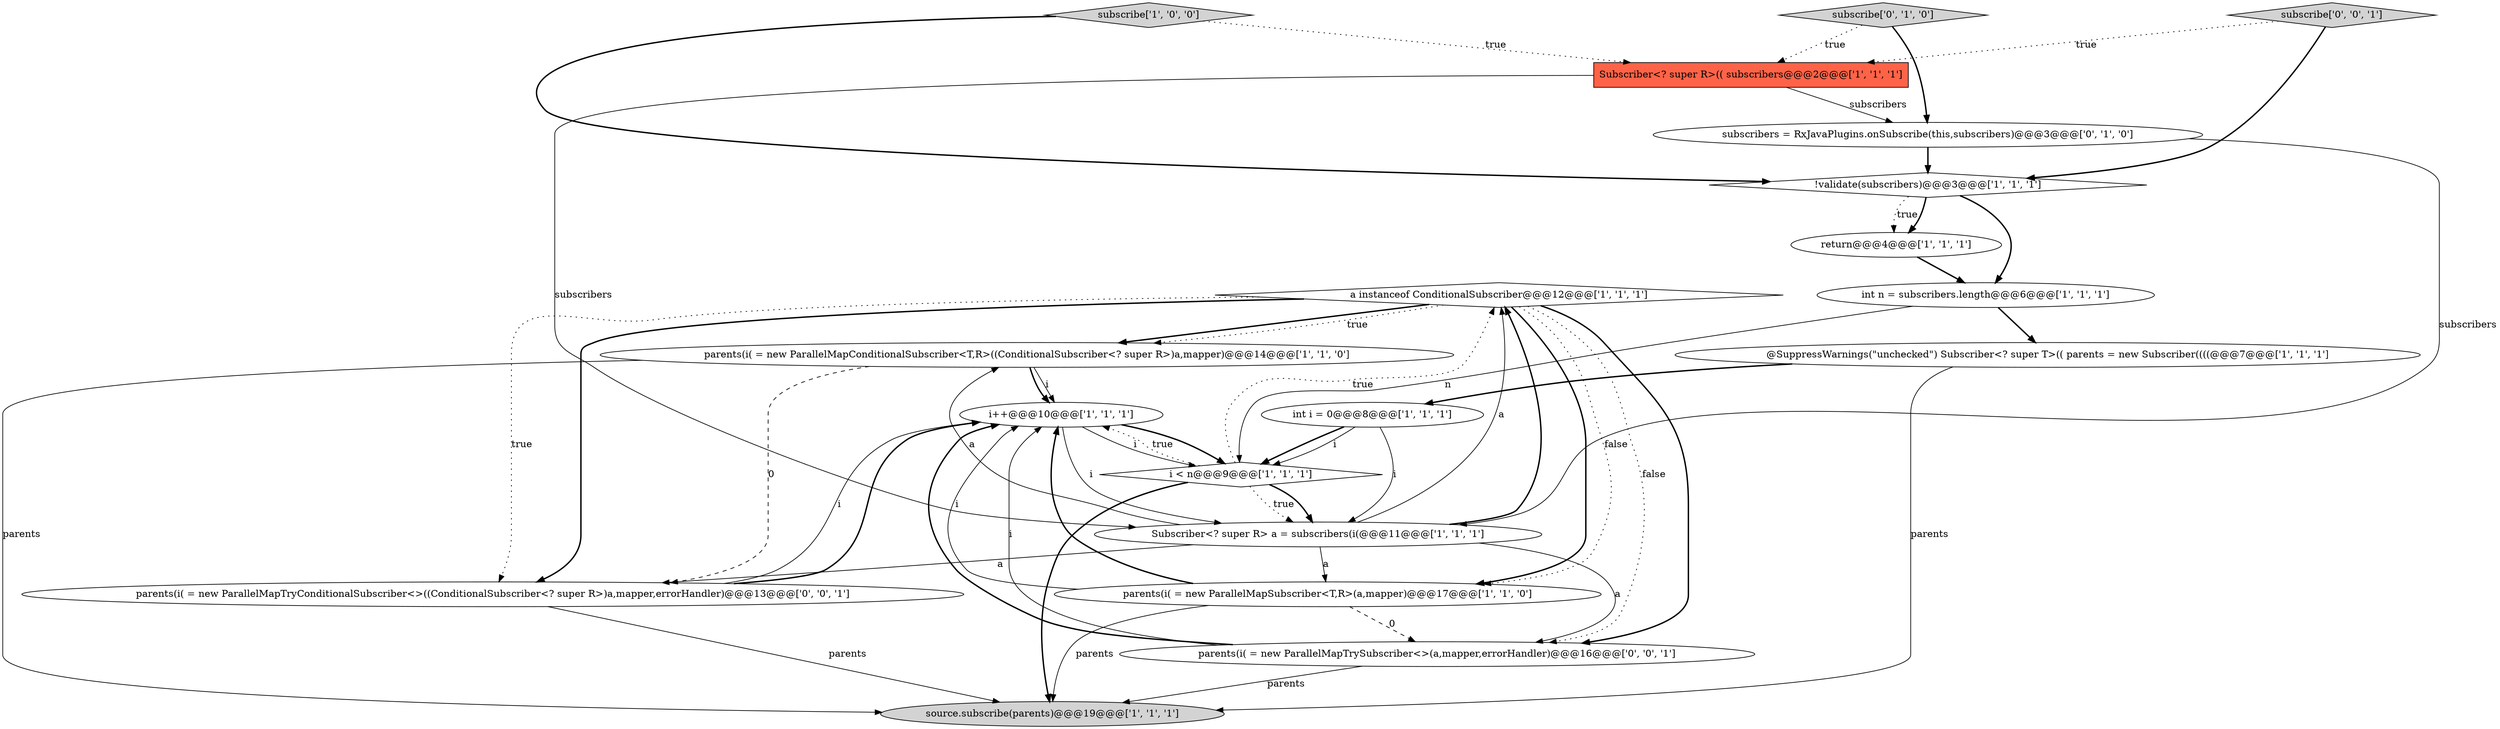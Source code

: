 digraph {
0 [style = filled, label = "a instanceof ConditionalSubscriber@@@12@@@['1', '1', '1']", fillcolor = white, shape = diamond image = "AAA0AAABBB1BBB"];
9 [style = filled, label = "@SuppressWarnings(\"unchecked\") Subscriber<? super T>(( parents = new Subscriber((((@@@7@@@['1', '1', '1']", fillcolor = white, shape = ellipse image = "AAA0AAABBB1BBB"];
5 [style = filled, label = "source.subscribe(parents)@@@19@@@['1', '1', '1']", fillcolor = lightgray, shape = ellipse image = "AAA0AAABBB1BBB"];
10 [style = filled, label = "Subscriber<? super R>(( subscribers@@@2@@@['1', '1', '1']", fillcolor = tomato, shape = box image = "AAA0AAABBB1BBB"];
16 [style = filled, label = "subscribe['0', '0', '1']", fillcolor = lightgray, shape = diamond image = "AAA0AAABBB3BBB"];
15 [style = filled, label = "subscribers = RxJavaPlugins.onSubscribe(this,subscribers)@@@3@@@['0', '1', '0']", fillcolor = white, shape = ellipse image = "AAA1AAABBB2BBB"];
6 [style = filled, label = "parents(i( = new ParallelMapConditionalSubscriber<T,R>((ConditionalSubscriber<? super R>)a,mapper)@@@14@@@['1', '1', '0']", fillcolor = white, shape = ellipse image = "AAA0AAABBB1BBB"];
14 [style = filled, label = "subscribe['0', '1', '0']", fillcolor = lightgray, shape = diamond image = "AAA0AAABBB2BBB"];
12 [style = filled, label = "i++@@@10@@@['1', '1', '1']", fillcolor = white, shape = ellipse image = "AAA0AAABBB1BBB"];
11 [style = filled, label = "subscribe['1', '0', '0']", fillcolor = lightgray, shape = diamond image = "AAA0AAABBB1BBB"];
18 [style = filled, label = "parents(i( = new ParallelMapTrySubscriber<>(a,mapper,errorHandler)@@@16@@@['0', '0', '1']", fillcolor = white, shape = ellipse image = "AAA0AAABBB3BBB"];
4 [style = filled, label = "parents(i( = new ParallelMapSubscriber<T,R>(a,mapper)@@@17@@@['1', '1', '0']", fillcolor = white, shape = ellipse image = "AAA0AAABBB1BBB"];
8 [style = filled, label = "int i = 0@@@8@@@['1', '1', '1']", fillcolor = white, shape = ellipse image = "AAA0AAABBB1BBB"];
1 [style = filled, label = "int n = subscribers.length@@@6@@@['1', '1', '1']", fillcolor = white, shape = ellipse image = "AAA0AAABBB1BBB"];
3 [style = filled, label = "Subscriber<? super R> a = subscribers(i(@@@11@@@['1', '1', '1']", fillcolor = white, shape = ellipse image = "AAA0AAABBB1BBB"];
13 [style = filled, label = "return@@@4@@@['1', '1', '1']", fillcolor = white, shape = ellipse image = "AAA0AAABBB1BBB"];
7 [style = filled, label = "!validate(subscribers)@@@3@@@['1', '1', '1']", fillcolor = white, shape = diamond image = "AAA0AAABBB1BBB"];
2 [style = filled, label = "i < n@@@9@@@['1', '1', '1']", fillcolor = white, shape = diamond image = "AAA0AAABBB1BBB"];
17 [style = filled, label = "parents(i( = new ParallelMapTryConditionalSubscriber<>((ConditionalSubscriber<? super R>)a,mapper,errorHandler)@@@13@@@['0', '0', '1']", fillcolor = white, shape = ellipse image = "AAA0AAABBB3BBB"];
0->6 [style = bold, label=""];
0->6 [style = dotted, label="true"];
4->12 [style = solid, label="i"];
2->3 [style = dotted, label="true"];
10->3 [style = solid, label="subscribers"];
0->4 [style = bold, label=""];
1->9 [style = bold, label=""];
11->10 [style = dotted, label="true"];
10->15 [style = solid, label="subscribers"];
17->5 [style = solid, label="parents"];
2->5 [style = bold, label=""];
12->2 [style = bold, label=""];
8->2 [style = solid, label="i"];
6->12 [style = solid, label="i"];
12->2 [style = solid, label="i"];
15->3 [style = solid, label="subscribers"];
18->5 [style = solid, label="parents"];
7->13 [style = dotted, label="true"];
17->12 [style = bold, label=""];
6->17 [style = dashed, label="0"];
8->3 [style = solid, label="i"];
15->7 [style = bold, label=""];
2->3 [style = bold, label=""];
11->7 [style = bold, label=""];
6->5 [style = solid, label="parents"];
18->12 [style = solid, label="i"];
7->13 [style = bold, label=""];
3->6 [style = solid, label="a"];
8->2 [style = bold, label=""];
3->18 [style = solid, label="a"];
16->10 [style = dotted, label="true"];
12->3 [style = solid, label="i"];
3->0 [style = bold, label=""];
1->2 [style = solid, label="n"];
14->10 [style = dotted, label="true"];
2->12 [style = dotted, label="true"];
6->12 [style = bold, label=""];
4->5 [style = solid, label="parents"];
4->12 [style = bold, label=""];
0->17 [style = bold, label=""];
13->1 [style = bold, label=""];
9->5 [style = solid, label="parents"];
0->18 [style = dotted, label="false"];
3->0 [style = solid, label="a"];
3->4 [style = solid, label="a"];
16->7 [style = bold, label=""];
4->18 [style = dashed, label="0"];
7->1 [style = bold, label=""];
2->0 [style = dotted, label="true"];
9->8 [style = bold, label=""];
18->12 [style = bold, label=""];
0->17 [style = dotted, label="true"];
0->4 [style = dotted, label="false"];
14->15 [style = bold, label=""];
3->17 [style = solid, label="a"];
0->18 [style = bold, label=""];
17->12 [style = solid, label="i"];
}
